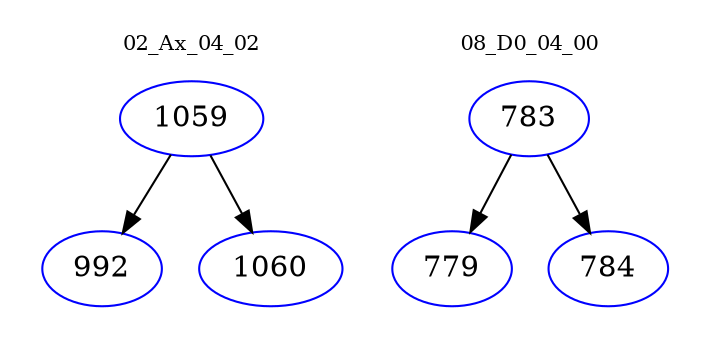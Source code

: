 digraph{
subgraph cluster_0 {
color = white
label = "02_Ax_04_02";
fontsize=10;
T0_1059 [label="1059", color="blue"]
T0_1059 -> T0_992 [color="black"]
T0_992 [label="992", color="blue"]
T0_1059 -> T0_1060 [color="black"]
T0_1060 [label="1060", color="blue"]
}
subgraph cluster_1 {
color = white
label = "08_D0_04_00";
fontsize=10;
T1_783 [label="783", color="blue"]
T1_783 -> T1_779 [color="black"]
T1_779 [label="779", color="blue"]
T1_783 -> T1_784 [color="black"]
T1_784 [label="784", color="blue"]
}
}
